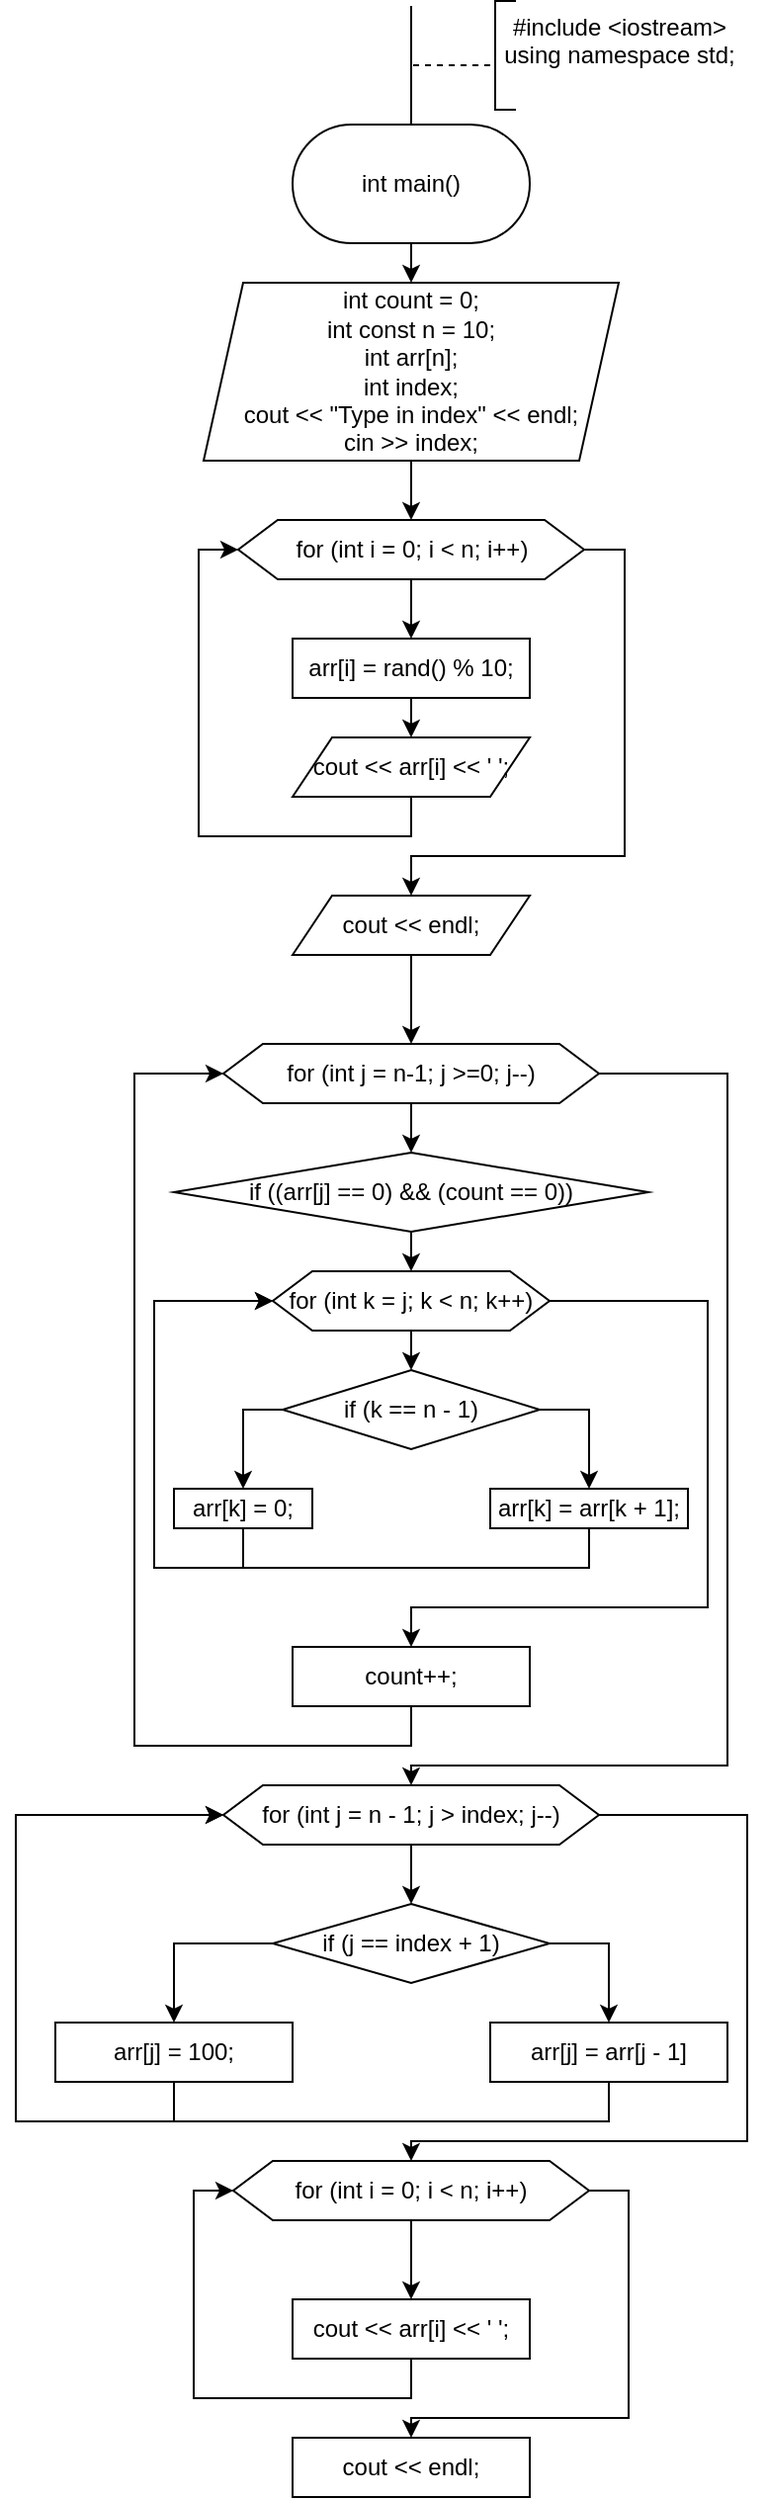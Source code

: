 <mxfile version="17.5.0" type="device"><diagram id="jgjsPnoku_O7_1EjuyhW" name="Page-1"><mxGraphModel dx="2290" dy="1262" grid="0" gridSize="10" guides="1" tooltips="1" connect="1" arrows="1" fold="1" page="1" pageScale="1" pageWidth="827" pageHeight="1169" math="0" shadow="0"><root><mxCell id="0"/><mxCell id="1" parent="0"/><mxCell id="IJKf_4Nhw2Q1Mkocj91n-3" style="edgeStyle=orthogonalEdgeStyle;rounded=0;orthogonalLoop=1;jettySize=auto;html=1;exitX=0.5;exitY=1;exitDx=0;exitDy=0;entryX=0.5;entryY=0;entryDx=0;entryDy=0;" edge="1" parent="1" source="IJKf_4Nhw2Q1Mkocj91n-1" target="IJKf_4Nhw2Q1Mkocj91n-2"><mxGeometry relative="1" as="geometry"/></mxCell><mxCell id="IJKf_4Nhw2Q1Mkocj91n-1" value="int main()" style="rounded=1;whiteSpace=wrap;html=1;arcSize=50;" vertex="1" parent="1"><mxGeometry x="340" y="90" width="120" height="60" as="geometry"/></mxCell><mxCell id="IJKf_4Nhw2Q1Mkocj91n-11" style="edgeStyle=orthogonalEdgeStyle;rounded=0;orthogonalLoop=1;jettySize=auto;html=1;exitX=0.5;exitY=1;exitDx=0;exitDy=0;entryX=0.5;entryY=0;entryDx=0;entryDy=0;" edge="1" parent="1" source="IJKf_4Nhw2Q1Mkocj91n-2" target="IJKf_4Nhw2Q1Mkocj91n-9"><mxGeometry relative="1" as="geometry"/></mxCell><mxCell id="IJKf_4Nhw2Q1Mkocj91n-2" value="&lt;div&gt;int count = 0;&lt;/div&gt;&lt;div&gt;&lt;span&gt;&#9;&lt;/span&gt;int const n = 10;&lt;/div&gt;&lt;div&gt;&lt;span&gt;&#9;&lt;/span&gt;int arr[n];&lt;/div&gt;&lt;div&gt;&lt;span&gt;&#9;&lt;/span&gt;int index;&lt;/div&gt;&lt;div&gt;&lt;span&gt;&#9;&lt;/span&gt;cout &amp;lt;&amp;lt; &quot;Type in index&quot; &amp;lt;&amp;lt; endl;&lt;/div&gt;&lt;div&gt;&lt;span&gt;&#9;&lt;/span&gt;cin &amp;gt;&amp;gt; index;&lt;/div&gt;" style="shape=parallelogram;perimeter=parallelogramPerimeter;whiteSpace=wrap;html=1;fixedSize=1;" vertex="1" parent="1"><mxGeometry x="295" y="170" width="210" height="90" as="geometry"/></mxCell><mxCell id="IJKf_4Nhw2Q1Mkocj91n-4" value="" style="endArrow=none;html=1;rounded=0;entryX=0.5;entryY=0;entryDx=0;entryDy=0;" edge="1" parent="1" target="IJKf_4Nhw2Q1Mkocj91n-1"><mxGeometry width="50" height="50" relative="1" as="geometry"><mxPoint x="400" y="30" as="sourcePoint"/><mxPoint x="440" y="190" as="targetPoint"/></mxGeometry></mxCell><mxCell id="IJKf_4Nhw2Q1Mkocj91n-5" value="" style="endArrow=none;dashed=1;html=1;rounded=0;" edge="1" parent="1"><mxGeometry width="50" height="50" relative="1" as="geometry"><mxPoint x="440" y="60" as="sourcePoint"/><mxPoint x="400" y="60" as="targetPoint"/></mxGeometry></mxCell><mxCell id="IJKf_4Nhw2Q1Mkocj91n-7" value="" style="shape=partialRectangle;whiteSpace=wrap;html=1;bottom=1;right=1;left=1;top=0;fillColor=none;routingCenterX=-0.5;rotation=90;" vertex="1" parent="1"><mxGeometry x="420" y="50" width="55" height="10" as="geometry"/></mxCell><mxCell id="IJKf_4Nhw2Q1Mkocj91n-8" value="&lt;div&gt;#include &amp;lt;iostream&amp;gt;&lt;/div&gt;&lt;div&gt;using namespace std;&lt;/div&gt;&lt;div&gt;&lt;br&gt;&lt;/div&gt;" style="text;html=1;align=center;verticalAlign=middle;resizable=0;points=[];autosize=1;strokeColor=none;fillColor=none;" vertex="1" parent="1"><mxGeometry x="440" y="30" width="130" height="50" as="geometry"/></mxCell><mxCell id="IJKf_4Nhw2Q1Mkocj91n-13" style="edgeStyle=orthogonalEdgeStyle;rounded=0;orthogonalLoop=1;jettySize=auto;html=1;exitX=0.5;exitY=1;exitDx=0;exitDy=0;entryX=0.5;entryY=0;entryDx=0;entryDy=0;" edge="1" parent="1" source="IJKf_4Nhw2Q1Mkocj91n-9" target="IJKf_4Nhw2Q1Mkocj91n-12"><mxGeometry relative="1" as="geometry"/></mxCell><mxCell id="IJKf_4Nhw2Q1Mkocj91n-18" style="edgeStyle=orthogonalEdgeStyle;rounded=0;orthogonalLoop=1;jettySize=auto;html=1;exitX=1;exitY=0.5;exitDx=0;exitDy=0;entryX=0.5;entryY=0;entryDx=0;entryDy=0;" edge="1" parent="1" source="IJKf_4Nhw2Q1Mkocj91n-9" target="IJKf_4Nhw2Q1Mkocj91n-17"><mxGeometry relative="1" as="geometry"><Array as="points"><mxPoint x="508" y="305"/><mxPoint x="508" y="460"/><mxPoint x="400" y="460"/></Array></mxGeometry></mxCell><mxCell id="IJKf_4Nhw2Q1Mkocj91n-9" value="&lt;div&gt;for (int i = 0; i &amp;lt; n; i++)&lt;/div&gt;" style="shape=hexagon;perimeter=hexagonPerimeter2;whiteSpace=wrap;html=1;fixedSize=1;" vertex="1" parent="1"><mxGeometry x="312.5" y="290" width="175" height="30" as="geometry"/></mxCell><mxCell id="IJKf_4Nhw2Q1Mkocj91n-15" style="edgeStyle=orthogonalEdgeStyle;rounded=0;orthogonalLoop=1;jettySize=auto;html=1;exitX=0.5;exitY=1;exitDx=0;exitDy=0;entryX=0.5;entryY=0;entryDx=0;entryDy=0;" edge="1" parent="1" source="IJKf_4Nhw2Q1Mkocj91n-12" target="IJKf_4Nhw2Q1Mkocj91n-14"><mxGeometry relative="1" as="geometry"/></mxCell><mxCell id="IJKf_4Nhw2Q1Mkocj91n-12" value="arr[i] = rand() % 10;" style="rounded=0;whiteSpace=wrap;html=1;" vertex="1" parent="1"><mxGeometry x="340" y="350" width="120" height="30" as="geometry"/></mxCell><mxCell id="IJKf_4Nhw2Q1Mkocj91n-16" style="edgeStyle=orthogonalEdgeStyle;rounded=0;orthogonalLoop=1;jettySize=auto;html=1;exitX=0.5;exitY=1;exitDx=0;exitDy=0;entryX=0;entryY=0.5;entryDx=0;entryDy=0;" edge="1" parent="1" source="IJKf_4Nhw2Q1Mkocj91n-14" target="IJKf_4Nhw2Q1Mkocj91n-9"><mxGeometry relative="1" as="geometry"/></mxCell><mxCell id="IJKf_4Nhw2Q1Mkocj91n-14" value="cout &amp;lt;&amp;lt; arr[i] &amp;lt;&amp;lt; ' ';" style="shape=parallelogram;perimeter=parallelogramPerimeter;whiteSpace=wrap;html=1;fixedSize=1;" vertex="1" parent="1"><mxGeometry x="340" y="400" width="120" height="30" as="geometry"/></mxCell><mxCell id="IJKf_4Nhw2Q1Mkocj91n-20" style="edgeStyle=orthogonalEdgeStyle;rounded=0;orthogonalLoop=1;jettySize=auto;html=1;exitX=0.5;exitY=1;exitDx=0;exitDy=0;" edge="1" parent="1" source="IJKf_4Nhw2Q1Mkocj91n-17" target="IJKf_4Nhw2Q1Mkocj91n-19"><mxGeometry relative="1" as="geometry"/></mxCell><mxCell id="IJKf_4Nhw2Q1Mkocj91n-17" value="cout &amp;lt;&amp;lt; endl;" style="shape=parallelogram;perimeter=parallelogramPerimeter;whiteSpace=wrap;html=1;fixedSize=1;" vertex="1" parent="1"><mxGeometry x="340" y="480" width="120" height="30" as="geometry"/></mxCell><mxCell id="IJKf_4Nhw2Q1Mkocj91n-22" style="edgeStyle=orthogonalEdgeStyle;rounded=0;orthogonalLoop=1;jettySize=auto;html=1;exitX=0.5;exitY=1;exitDx=0;exitDy=0;entryX=0.5;entryY=0;entryDx=0;entryDy=0;" edge="1" parent="1" source="IJKf_4Nhw2Q1Mkocj91n-19" target="IJKf_4Nhw2Q1Mkocj91n-21"><mxGeometry relative="1" as="geometry"/></mxCell><mxCell id="IJKf_4Nhw2Q1Mkocj91n-42" style="edgeStyle=orthogonalEdgeStyle;rounded=0;orthogonalLoop=1;jettySize=auto;html=1;exitX=1;exitY=0.5;exitDx=0;exitDy=0;entryX=0.5;entryY=0;entryDx=0;entryDy=0;" edge="1" parent="1" source="IJKf_4Nhw2Q1Mkocj91n-19" target="IJKf_4Nhw2Q1Mkocj91n-41"><mxGeometry relative="1" as="geometry"><Array as="points"><mxPoint x="560" y="570"/><mxPoint x="560" y="920"/><mxPoint x="400" y="920"/></Array></mxGeometry></mxCell><mxCell id="IJKf_4Nhw2Q1Mkocj91n-19" value="for (int j = n-1; j &amp;gt;=0; j--)" style="shape=hexagon;perimeter=hexagonPerimeter2;whiteSpace=wrap;html=1;fixedSize=1;" vertex="1" parent="1"><mxGeometry x="305" y="555" width="190" height="30" as="geometry"/></mxCell><mxCell id="IJKf_4Nhw2Q1Mkocj91n-24" style="edgeStyle=orthogonalEdgeStyle;rounded=0;orthogonalLoop=1;jettySize=auto;html=1;exitX=0.5;exitY=1;exitDx=0;exitDy=0;entryX=0.5;entryY=0;entryDx=0;entryDy=0;" edge="1" parent="1" source="IJKf_4Nhw2Q1Mkocj91n-21" target="IJKf_4Nhw2Q1Mkocj91n-23"><mxGeometry relative="1" as="geometry"/></mxCell><mxCell id="IJKf_4Nhw2Q1Mkocj91n-21" value="if ((arr[j] == 0) &amp;amp;&amp;amp; (count == 0))" style="rhombus;whiteSpace=wrap;html=1;" vertex="1" parent="1"><mxGeometry x="280" y="610" width="240" height="40" as="geometry"/></mxCell><mxCell id="IJKf_4Nhw2Q1Mkocj91n-26" style="edgeStyle=orthogonalEdgeStyle;rounded=0;orthogonalLoop=1;jettySize=auto;html=1;exitX=0.5;exitY=1;exitDx=0;exitDy=0;entryX=0.5;entryY=0;entryDx=0;entryDy=0;" edge="1" parent="1" source="IJKf_4Nhw2Q1Mkocj91n-23" target="IJKf_4Nhw2Q1Mkocj91n-25"><mxGeometry relative="1" as="geometry"/></mxCell><mxCell id="IJKf_4Nhw2Q1Mkocj91n-36" style="edgeStyle=orthogonalEdgeStyle;rounded=0;orthogonalLoop=1;jettySize=auto;html=1;exitX=1;exitY=0.5;exitDx=0;exitDy=0;entryX=0.5;entryY=0;entryDx=0;entryDy=0;" edge="1" parent="1" source="IJKf_4Nhw2Q1Mkocj91n-23" target="IJKf_4Nhw2Q1Mkocj91n-32"><mxGeometry relative="1" as="geometry"><Array as="points"><mxPoint x="550" y="685"/><mxPoint x="550" y="840"/><mxPoint x="400" y="840"/></Array></mxGeometry></mxCell><mxCell id="IJKf_4Nhw2Q1Mkocj91n-23" value="for (int k = j; k &amp;lt; n; k++)" style="shape=hexagon;perimeter=hexagonPerimeter2;whiteSpace=wrap;html=1;fixedSize=1;" vertex="1" parent="1"><mxGeometry x="330" y="670" width="140" height="30" as="geometry"/></mxCell><mxCell id="IJKf_4Nhw2Q1Mkocj91n-30" style="edgeStyle=orthogonalEdgeStyle;rounded=0;orthogonalLoop=1;jettySize=auto;html=1;exitX=0;exitY=0.5;exitDx=0;exitDy=0;entryX=0.5;entryY=0;entryDx=0;entryDy=0;" edge="1" parent="1" source="IJKf_4Nhw2Q1Mkocj91n-25" target="IJKf_4Nhw2Q1Mkocj91n-27"><mxGeometry relative="1" as="geometry"/></mxCell><mxCell id="IJKf_4Nhw2Q1Mkocj91n-31" style="edgeStyle=orthogonalEdgeStyle;rounded=0;orthogonalLoop=1;jettySize=auto;html=1;exitX=1;exitY=0.5;exitDx=0;exitDy=0;entryX=0.5;entryY=0;entryDx=0;entryDy=0;" edge="1" parent="1" source="IJKf_4Nhw2Q1Mkocj91n-25" target="IJKf_4Nhw2Q1Mkocj91n-29"><mxGeometry relative="1" as="geometry"/></mxCell><mxCell id="IJKf_4Nhw2Q1Mkocj91n-25" value="if (k == n - 1)" style="rhombus;whiteSpace=wrap;html=1;" vertex="1" parent="1"><mxGeometry x="335" y="720" width="130" height="40" as="geometry"/></mxCell><mxCell id="IJKf_4Nhw2Q1Mkocj91n-39" style="edgeStyle=orthogonalEdgeStyle;rounded=0;orthogonalLoop=1;jettySize=auto;html=1;exitX=0.5;exitY=1;exitDx=0;exitDy=0;entryX=0;entryY=0.5;entryDx=0;entryDy=0;" edge="1" parent="1" source="IJKf_4Nhw2Q1Mkocj91n-27" target="IJKf_4Nhw2Q1Mkocj91n-23"><mxGeometry relative="1" as="geometry"><Array as="points"><mxPoint x="315" y="820"/><mxPoint x="270" y="820"/><mxPoint x="270" y="685"/></Array></mxGeometry></mxCell><mxCell id="IJKf_4Nhw2Q1Mkocj91n-27" value="arr[k] = 0;" style="rounded=0;whiteSpace=wrap;html=1;" vertex="1" parent="1"><mxGeometry x="280" y="780" width="70" height="20" as="geometry"/></mxCell><mxCell id="IJKf_4Nhw2Q1Mkocj91n-37" style="edgeStyle=orthogonalEdgeStyle;rounded=0;orthogonalLoop=1;jettySize=auto;html=1;exitX=0.5;exitY=1;exitDx=0;exitDy=0;entryX=0;entryY=0.5;entryDx=0;entryDy=0;" edge="1" parent="1" source="IJKf_4Nhw2Q1Mkocj91n-29" target="IJKf_4Nhw2Q1Mkocj91n-23"><mxGeometry relative="1" as="geometry"><Array as="points"><mxPoint x="490" y="820"/><mxPoint x="270" y="820"/><mxPoint x="270" y="685"/></Array></mxGeometry></mxCell><mxCell id="IJKf_4Nhw2Q1Mkocj91n-29" value="arr[k] = arr[k + 1];" style="rounded=0;whiteSpace=wrap;html=1;" vertex="1" parent="1"><mxGeometry x="440" y="780" width="100" height="20" as="geometry"/></mxCell><mxCell id="IJKf_4Nhw2Q1Mkocj91n-40" style="edgeStyle=orthogonalEdgeStyle;rounded=0;orthogonalLoop=1;jettySize=auto;html=1;exitX=0.5;exitY=1;exitDx=0;exitDy=0;entryX=0;entryY=0.5;entryDx=0;entryDy=0;" edge="1" parent="1" source="IJKf_4Nhw2Q1Mkocj91n-32" target="IJKf_4Nhw2Q1Mkocj91n-19"><mxGeometry relative="1" as="geometry"><Array as="points"><mxPoint x="400" y="910"/><mxPoint x="260" y="910"/><mxPoint x="260" y="570"/></Array></mxGeometry></mxCell><mxCell id="IJKf_4Nhw2Q1Mkocj91n-32" value="count++;" style="rounded=0;whiteSpace=wrap;html=1;" vertex="1" parent="1"><mxGeometry x="340" y="860" width="120" height="30" as="geometry"/></mxCell><mxCell id="IJKf_4Nhw2Q1Mkocj91n-44" style="edgeStyle=orthogonalEdgeStyle;rounded=0;orthogonalLoop=1;jettySize=auto;html=1;exitX=0.5;exitY=1;exitDx=0;exitDy=0;entryX=0.5;entryY=0;entryDx=0;entryDy=0;" edge="1" parent="1" source="IJKf_4Nhw2Q1Mkocj91n-41" target="IJKf_4Nhw2Q1Mkocj91n-43"><mxGeometry relative="1" as="geometry"/></mxCell><mxCell id="IJKf_4Nhw2Q1Mkocj91n-54" style="edgeStyle=orthogonalEdgeStyle;rounded=0;orthogonalLoop=1;jettySize=auto;html=1;exitX=1;exitY=0.5;exitDx=0;exitDy=0;" edge="1" parent="1" source="IJKf_4Nhw2Q1Mkocj91n-41" target="IJKf_4Nhw2Q1Mkocj91n-53"><mxGeometry relative="1" as="geometry"><Array as="points"><mxPoint x="570" y="945"/><mxPoint x="570" y="1110"/><mxPoint x="400" y="1110"/></Array></mxGeometry></mxCell><mxCell id="IJKf_4Nhw2Q1Mkocj91n-41" value="for (int j = n - 1; j &amp;gt; index; j--)" style="shape=hexagon;perimeter=hexagonPerimeter2;whiteSpace=wrap;html=1;fixedSize=1;" vertex="1" parent="1"><mxGeometry x="305" y="930" width="190" height="30" as="geometry"/></mxCell><mxCell id="IJKf_4Nhw2Q1Mkocj91n-47" style="edgeStyle=orthogonalEdgeStyle;rounded=0;orthogonalLoop=1;jettySize=auto;html=1;exitX=1;exitY=0.5;exitDx=0;exitDy=0;entryX=0.5;entryY=0;entryDx=0;entryDy=0;" edge="1" parent="1" source="IJKf_4Nhw2Q1Mkocj91n-43" target="IJKf_4Nhw2Q1Mkocj91n-45"><mxGeometry relative="1" as="geometry"/></mxCell><mxCell id="IJKf_4Nhw2Q1Mkocj91n-48" style="edgeStyle=orthogonalEdgeStyle;rounded=0;orthogonalLoop=1;jettySize=auto;html=1;exitX=0;exitY=0.5;exitDx=0;exitDy=0;entryX=0.5;entryY=0;entryDx=0;entryDy=0;" edge="1" parent="1" source="IJKf_4Nhw2Q1Mkocj91n-43" target="IJKf_4Nhw2Q1Mkocj91n-46"><mxGeometry relative="1" as="geometry"/></mxCell><mxCell id="IJKf_4Nhw2Q1Mkocj91n-43" value="if (j == index + 1)" style="rhombus;whiteSpace=wrap;html=1;" vertex="1" parent="1"><mxGeometry x="330" y="990" width="140" height="40" as="geometry"/></mxCell><mxCell id="IJKf_4Nhw2Q1Mkocj91n-51" style="edgeStyle=orthogonalEdgeStyle;rounded=0;orthogonalLoop=1;jettySize=auto;html=1;exitX=0.5;exitY=1;exitDx=0;exitDy=0;entryX=0;entryY=0.5;entryDx=0;entryDy=0;" edge="1" parent="1" source="IJKf_4Nhw2Q1Mkocj91n-45" target="IJKf_4Nhw2Q1Mkocj91n-41"><mxGeometry relative="1" as="geometry"><Array as="points"><mxPoint x="500" y="1100"/><mxPoint x="200" y="1100"/><mxPoint x="200" y="945"/></Array></mxGeometry></mxCell><mxCell id="IJKf_4Nhw2Q1Mkocj91n-45" value="arr[j] = arr[j - 1]" style="rounded=0;whiteSpace=wrap;html=1;" vertex="1" parent="1"><mxGeometry x="440" y="1050" width="120" height="30" as="geometry"/></mxCell><mxCell id="IJKf_4Nhw2Q1Mkocj91n-50" style="edgeStyle=orthogonalEdgeStyle;rounded=0;orthogonalLoop=1;jettySize=auto;html=1;exitX=0.5;exitY=1;exitDx=0;exitDy=0;entryX=0;entryY=0.5;entryDx=0;entryDy=0;" edge="1" parent="1" source="IJKf_4Nhw2Q1Mkocj91n-46" target="IJKf_4Nhw2Q1Mkocj91n-41"><mxGeometry relative="1" as="geometry"><Array as="points"><mxPoint x="280" y="1100"/><mxPoint x="200" y="1100"/><mxPoint x="200" y="945"/></Array></mxGeometry></mxCell><mxCell id="IJKf_4Nhw2Q1Mkocj91n-46" value="arr[j] = 100;" style="rounded=0;whiteSpace=wrap;html=1;" vertex="1" parent="1"><mxGeometry x="220" y="1050" width="120" height="30" as="geometry"/></mxCell><mxCell id="IJKf_4Nhw2Q1Mkocj91n-49" style="edgeStyle=orthogonalEdgeStyle;rounded=0;orthogonalLoop=1;jettySize=auto;html=1;exitX=0.5;exitY=1;exitDx=0;exitDy=0;" edge="1" parent="1" source="IJKf_4Nhw2Q1Mkocj91n-46" target="IJKf_4Nhw2Q1Mkocj91n-46"><mxGeometry relative="1" as="geometry"/></mxCell><mxCell id="IJKf_4Nhw2Q1Mkocj91n-55" style="edgeStyle=orthogonalEdgeStyle;rounded=0;orthogonalLoop=1;jettySize=auto;html=1;exitX=0.5;exitY=1;exitDx=0;exitDy=0;" edge="1" parent="1" source="IJKf_4Nhw2Q1Mkocj91n-53" target="IJKf_4Nhw2Q1Mkocj91n-56"><mxGeometry relative="1" as="geometry"><mxPoint x="400" y="1200" as="targetPoint"/></mxGeometry></mxCell><mxCell id="IJKf_4Nhw2Q1Mkocj91n-59" style="edgeStyle=orthogonalEdgeStyle;rounded=0;orthogonalLoop=1;jettySize=auto;html=1;exitX=1;exitY=0.5;exitDx=0;exitDy=0;entryX=0.5;entryY=0;entryDx=0;entryDy=0;" edge="1" parent="1" source="IJKf_4Nhw2Q1Mkocj91n-53" target="IJKf_4Nhw2Q1Mkocj91n-58"><mxGeometry relative="1" as="geometry"><Array as="points"><mxPoint x="510" y="1135"/><mxPoint x="510" y="1250"/><mxPoint x="400" y="1250"/></Array></mxGeometry></mxCell><mxCell id="IJKf_4Nhw2Q1Mkocj91n-53" value="for (int i = 0; i &amp;lt; n; i++)" style="shape=hexagon;perimeter=hexagonPerimeter2;whiteSpace=wrap;html=1;fixedSize=1;" vertex="1" parent="1"><mxGeometry x="310" y="1120" width="180" height="30" as="geometry"/></mxCell><mxCell id="IJKf_4Nhw2Q1Mkocj91n-57" style="edgeStyle=orthogonalEdgeStyle;rounded=0;orthogonalLoop=1;jettySize=auto;html=1;exitX=0.5;exitY=1;exitDx=0;exitDy=0;entryX=0;entryY=0.5;entryDx=0;entryDy=0;" edge="1" parent="1" source="IJKf_4Nhw2Q1Mkocj91n-56" target="IJKf_4Nhw2Q1Mkocj91n-53"><mxGeometry relative="1" as="geometry"/></mxCell><mxCell id="IJKf_4Nhw2Q1Mkocj91n-56" value="cout &amp;lt;&amp;lt; arr[i] &amp;lt;&amp;lt; ' ';" style="rounded=0;whiteSpace=wrap;html=1;" vertex="1" parent="1"><mxGeometry x="340" y="1190" width="120" height="30" as="geometry"/></mxCell><mxCell id="IJKf_4Nhw2Q1Mkocj91n-58" value="cout &amp;lt;&amp;lt; endl;" style="rounded=0;whiteSpace=wrap;html=1;" vertex="1" parent="1"><mxGeometry x="340" y="1260" width="120" height="30" as="geometry"/></mxCell></root></mxGraphModel></diagram></mxfile>